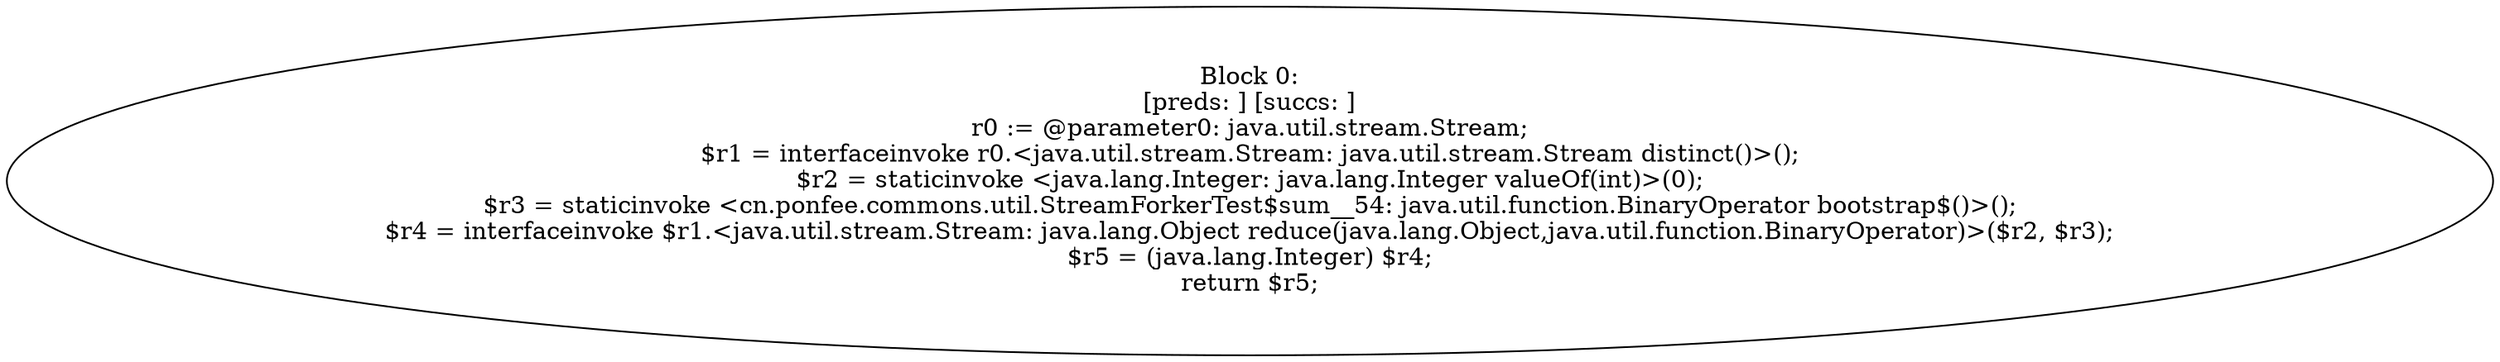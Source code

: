 digraph "unitGraph" {
    "Block 0:
[preds: ] [succs: ]
r0 := @parameter0: java.util.stream.Stream;
$r1 = interfaceinvoke r0.<java.util.stream.Stream: java.util.stream.Stream distinct()>();
$r2 = staticinvoke <java.lang.Integer: java.lang.Integer valueOf(int)>(0);
$r3 = staticinvoke <cn.ponfee.commons.util.StreamForkerTest$sum__54: java.util.function.BinaryOperator bootstrap$()>();
$r4 = interfaceinvoke $r1.<java.util.stream.Stream: java.lang.Object reduce(java.lang.Object,java.util.function.BinaryOperator)>($r2, $r3);
$r5 = (java.lang.Integer) $r4;
return $r5;
"
}
